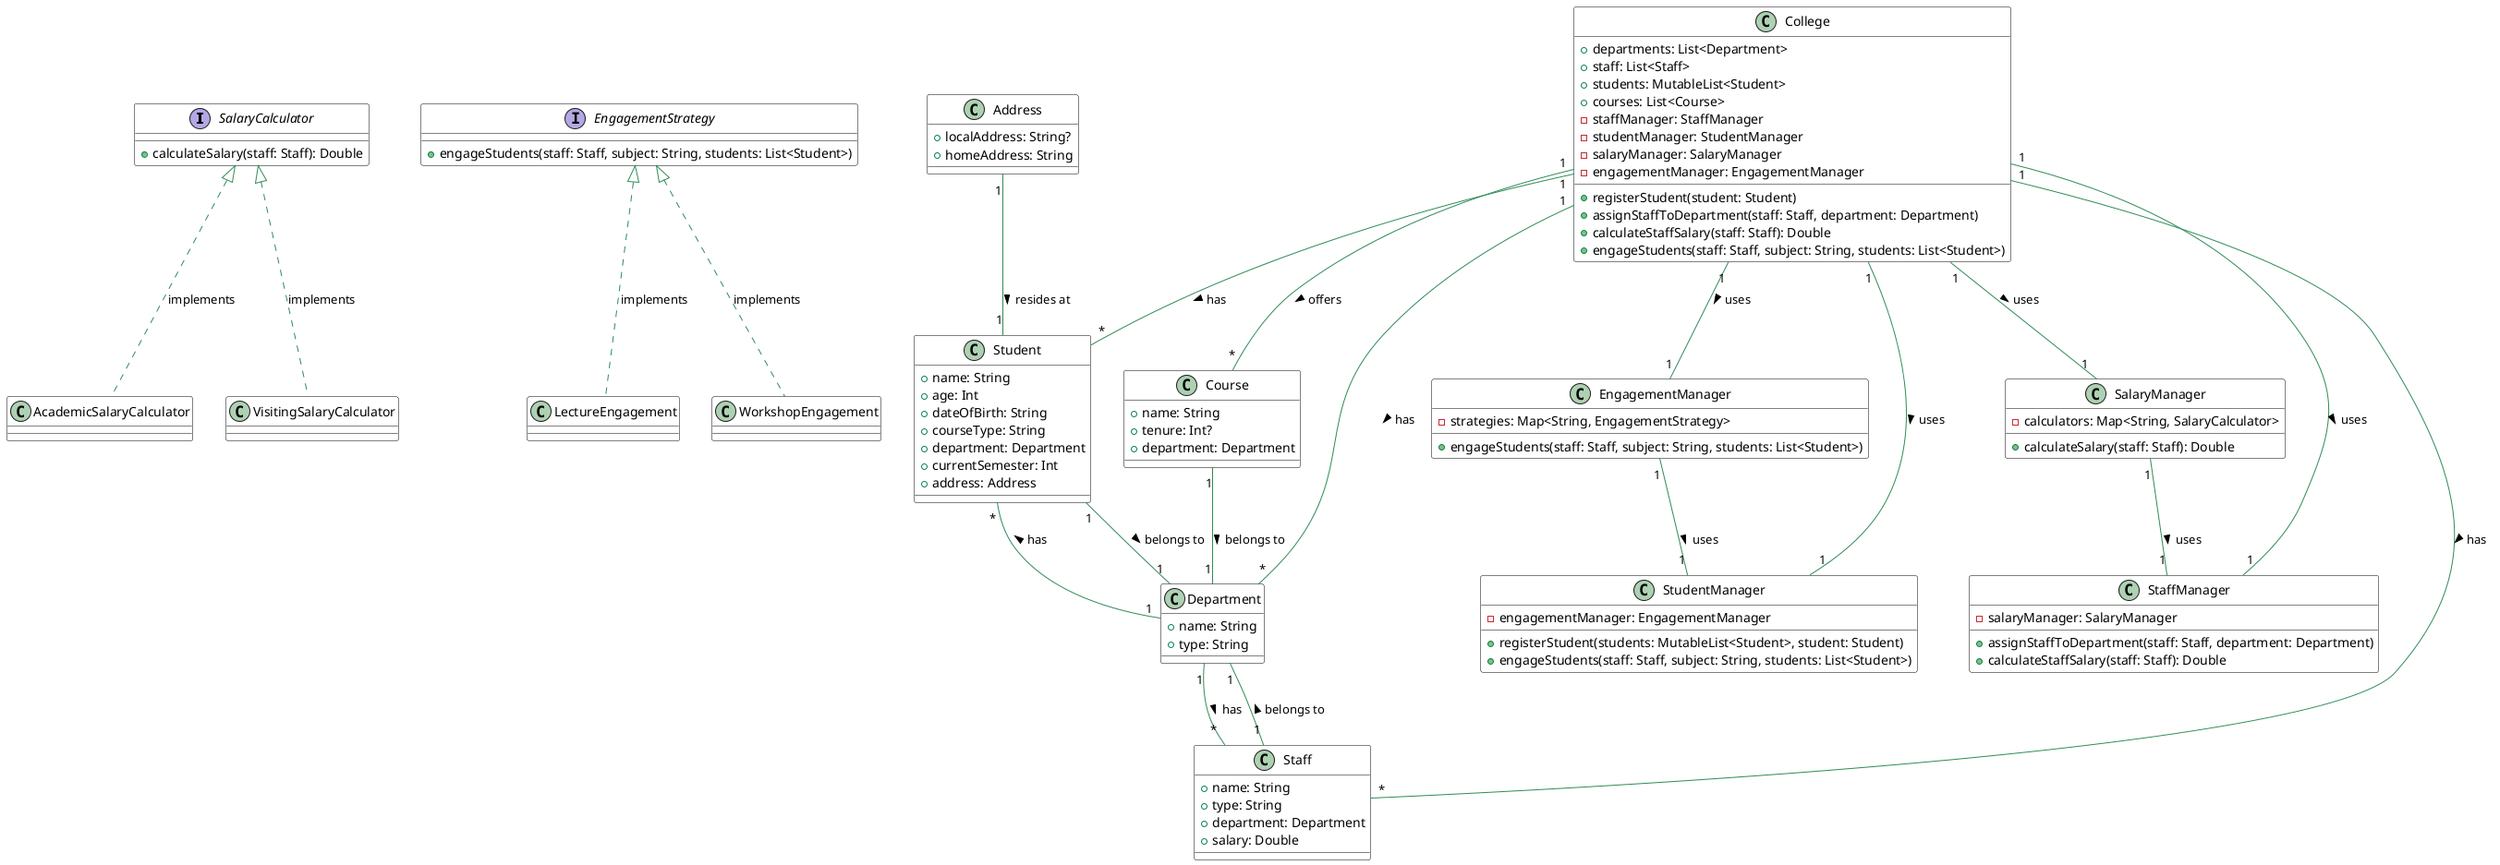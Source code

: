 @startuml
!define KO_KOTLIN
!define KO_ICON
skinparam class {
    BackgroundColor White
    ArrowColor SeaGreen
    BorderColor Black
}

interface SalaryCalculator {
    +calculateSalary(staff: Staff): Double
}

interface EngagementStrategy {
    +engageStudents(staff: Staff, subject: String, students: List<Student>)
}

class Address {
    +localAddress: String?
    +homeAddress: String
}

class College {
    +departments: List<Department>
    +staff: List<Staff>
    +students: MutableList<Student>
    +courses: List<Course>
    -staffManager: StaffManager
    -studentManager: StudentManager
    -salaryManager: SalaryManager
    -engagementManager: EngagementManager
    +registerStudent(student: Student)
    +assignStaffToDepartment(staff: Staff, department: Department)
    +calculateStaffSalary(staff: Staff): Double
    +engageStudents(staff: Staff, subject: String, students: List<Student>)
}

class Course {
    +name: String
    +tenure: Int?
    +department: Department
}

class Department {
    +name: String
    +type: String
}

class EngagementManager {
    -strategies: Map<String, EngagementStrategy>
    +engageStudents(staff: Staff, subject: String, students: List<Student>)
}

class SalaryManager {
    -calculators: Map<String, SalaryCalculator>
    +calculateSalary(staff: Staff): Double
}

class Staff {
    +name: String
    +type: String
    +department: Department
    +salary: Double
}

class StaffManager {
    -salaryManager: SalaryManager
    +assignStaffToDepartment(staff: Staff, department: Department)
    +calculateStaffSalary(staff: Staff): Double
}

class Student {
    +name: String
    +age: Int
    +dateOfBirth: String
    +courseType: String
    +department: Department
    +currentSemester: Int
    +address: Address
}

class StudentManager {
    -engagementManager: EngagementManager
    +registerStudent(students: MutableList<Student>, student: Student)
    +engageStudents(staff: Staff, subject: String, students: List<Student>)
}

Address "1" -- "1" Student : resides at >
College "1" -- "*" Department : has >
College "1" -- "*" Staff : has >
College "1" -- "*" Student : has >
College "1" -- "*" Course : offers >
College "1" -- "1" StaffManager : uses >
College "1" -- "1" StudentManager : uses >
College "1" -- "1" SalaryManager : uses >
College "1" -- "1" EngagementManager : uses >
Course "1" -- "1" Department : belongs to >
Department "1" -- "*" Staff : has >
Department "1" -- "*" Student : has >
EngagementManager "1" -- "1" StudentManager : uses >
SalaryManager "1" -- "1" StaffManager : uses >
Staff "1" -- "1" Department : belongs to >
Student "1" -- "1" Department : belongs to >

SalaryCalculator <|.. AcademicSalaryCalculator : implements
SalaryCalculator <|.. VisitingSalaryCalculator : implements
EngagementStrategy <|.. LectureEngagement : implements
EngagementStrategy <|.. WorkshopEngagement : implements

@enduml